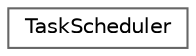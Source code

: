 digraph "Graphical Class Hierarchy"
{
 // INTERACTIVE_SVG=YES
 // LATEX_PDF_SIZE
  bgcolor="transparent";
  edge [fontname=Helvetica,fontsize=10,labelfontname=Helvetica,labelfontsize=10];
  node [fontname=Helvetica,fontsize=10,shape=box,height=0.2,width=0.4];
  rankdir="LR";
  Node0 [id="Node000000",label="TaskScheduler",height=0.2,width=0.4,color="grey40", fillcolor="white", style="filled",URL="$class_task_scheduler.html",tooltip="Invoker class that manages and executes command objects."];
}
